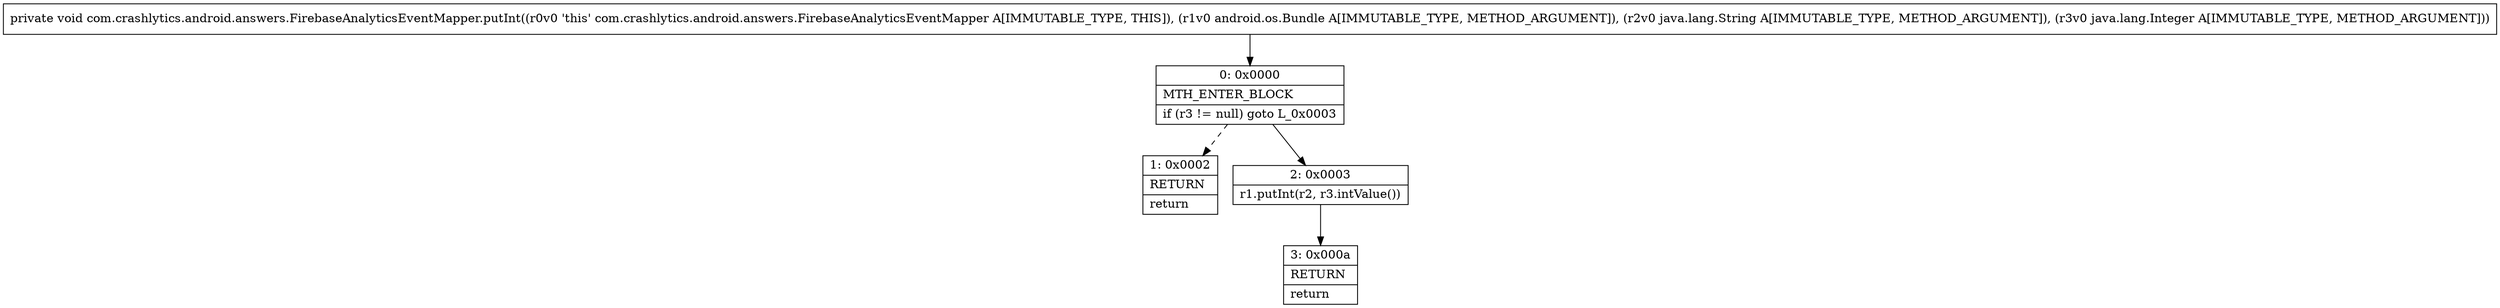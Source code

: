 digraph "CFG forcom.crashlytics.android.answers.FirebaseAnalyticsEventMapper.putInt(Landroid\/os\/Bundle;Ljava\/lang\/String;Ljava\/lang\/Integer;)V" {
Node_0 [shape=record,label="{0\:\ 0x0000|MTH_ENTER_BLOCK\l|if (r3 != null) goto L_0x0003\l}"];
Node_1 [shape=record,label="{1\:\ 0x0002|RETURN\l|return\l}"];
Node_2 [shape=record,label="{2\:\ 0x0003|r1.putInt(r2, r3.intValue())\l}"];
Node_3 [shape=record,label="{3\:\ 0x000a|RETURN\l|return\l}"];
MethodNode[shape=record,label="{private void com.crashlytics.android.answers.FirebaseAnalyticsEventMapper.putInt((r0v0 'this' com.crashlytics.android.answers.FirebaseAnalyticsEventMapper A[IMMUTABLE_TYPE, THIS]), (r1v0 android.os.Bundle A[IMMUTABLE_TYPE, METHOD_ARGUMENT]), (r2v0 java.lang.String A[IMMUTABLE_TYPE, METHOD_ARGUMENT]), (r3v0 java.lang.Integer A[IMMUTABLE_TYPE, METHOD_ARGUMENT])) }"];
MethodNode -> Node_0;
Node_0 -> Node_1[style=dashed];
Node_0 -> Node_2;
Node_2 -> Node_3;
}

